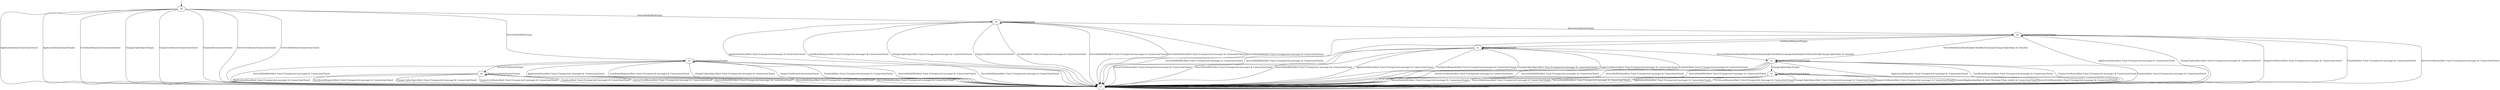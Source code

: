 digraph {
s8 [label="s8"]
s0 [label="s0"]
s1 [label="s1"]
s2 [label="s2"]
s3 [label="s3"]
s4 [label="s4"]
s5 [label="s5"]
s6 [label="s6"]
s7 [label="s7"]
s8 -> s7 [label="ApplicationData/ConnectionClosed"];
s8 -> s7 [label="ApplicationDataEmpty/Empty"];
s8 -> s7 [label="CertificateRequest/ConnectionClosed"];
s8 -> s7 [label="ChangeCipherSpec/Empty"];
s8 -> s7 [label="EmptyCertificate/ConnectionClosed"];
s8 -> s7 [label="Finished/ConnectionClosed"];
s8 -> s7 [label="ServerCertificate/ConnectionClosed"];
s8 -> s3 [label="ServerHelloDHE/Empty"];
s8 -> s7 [label="ServerHelloDone/ConnectionClosed"];
s8 -> s4 [label="ServerHelloRSA/Empty"];
s0 -> s7 [label="ApplicationData/Alert Fatal (Unexpected message) & ConnectionClosed"];
s0 -> s0 [label="ApplicationDataEmpty/Empty"];
s0 -> s7 [label="CertificateRequest/Alert Fatal (Unexpected message) & ConnectionClosed"];
s0 -> s7 [label="ChangeCipherSpec/Alert Fatal (Unexpected message) & ConnectionClosed"];
s0 -> s7 [label="EmptyCertificate/Alert Fatal (Unexpected message) & ConnectionClosed"];
s0 -> s7 [label="Finished/Alert Fatal (Unexpected message) & ConnectionClosed"];
s0 -> s7 [label="ServerCertificate/Alert Fatal (Unexpected message) & ConnectionClosed"];
s0 -> s7 [label="ServerHelloDHE/Alert Fatal (Unexpected message) & ConnectionClosed"];
s0 -> s7 [label="ServerHelloDone/Alert Fatal (Unexpected message) & ConnectionClosed"];
s0 -> s7 [label="ServerHelloRSA/Alert Fatal (Unexpected message) & ConnectionClosed"];
s1 -> s7 [label="ApplicationData/Alert Fatal (Unexpected message) & ConnectionClosed"];
s1 -> s1 [label="ApplicationDataEmpty/Empty"];
s1 -> s7 [label="CertificateRequest/Alert Fatal (Unexpected message) & ConnectionClosed"];
s1 -> s7 [label="ChangeCipherSpec/Alert Fatal (Unexpected message) & ConnectionClosed"];
s1 -> s7 [label="EmptyCertificate/Alert Fatal (Unexpected message) & ConnectionClosed"];
s1 -> s7 [label="Finished/Alert Fatal (Unexpected message) & ConnectionClosed"];
s1 -> s7 [label="ServerCertificate/Alert Fatal (Unexpected message) & ConnectionClosed"];
s1 -> s7 [label="ServerHelloDHE/Alert Fatal (Unexpected message) & ConnectionClosed"];
s1 -> s5 [label="ServerHelloDone/HandshakeCertificateHandshakeClientKeyExchangeHandshakeCertificateVerifyChangeCipherSpec & Finished"];
s1 -> s7 [label="ServerHelloRSA/Alert Fatal (Unexpected message) & ConnectionClosed"];
s2 -> s7 [label="ApplicationData/Alert Fatal (Unexpected message) & ConnectionClosed"];
s2 -> s2 [label="ApplicationDataEmpty/Empty"];
s2 -> s7 [label="CertificateRequest/Alert Fatal (Unexpected message) & ConnectionClosed"];
s2 -> s7 [label="ChangeCipherSpec/Alert Fatal (Unexpected message) & ConnectionClosed"];
s2 -> s7 [label="EmptyCertificate/Alert Fatal (Unexpected message) & ConnectionClosed"];
s2 -> s7 [label="Finished/ApplicationData & Alert Warning (Close notify) & ConnectionClosed"];
s2 -> s7 [label="ServerCertificate/Alert Fatal (Unexpected message) & ConnectionClosed"];
s2 -> s7 [label="ServerHelloDHE/Alert Fatal (Unexpected message) & ConnectionClosed"];
s2 -> s7 [label="ServerHelloDone/Alert Fatal (Unexpected message) & ConnectionClosed"];
s2 -> s7 [label="ServerHelloRSA/Alert Fatal (Unexpected message) & ConnectionClosed"];
s3 -> s7 [label="ApplicationData/Alert Fatal (Unexpected message) & ConnectionClosed"];
s3 -> s3 [label="ApplicationDataEmpty/Empty"];
s3 -> s7 [label="CertificateRequest/Alert Fatal (Unexpected message) & ConnectionClosed"];
s3 -> s7 [label="ChangeCipherSpec/Alert Fatal (Unexpected message) & ConnectionClosed"];
s3 -> s7 [label="EmptyCertificate/ConnectionClosed"];
s3 -> s7 [label="Finished/Alert Fatal (Unexpected message) & ConnectionClosed"];
s3 -> s0 [label="ServerCertificate/Empty"];
s3 -> s7 [label="ServerHelloDHE/Alert Fatal (Unexpected message) & ConnectionClosed"];
s3 -> s7 [label="ServerHelloDone/Alert Fatal (Unexpected message) & ConnectionClosed"];
s3 -> s7 [label="ServerHelloRSA/Alert Fatal (Unexpected message) & ConnectionClosed"];
s4 -> s7 [label="ApplicationData/Alert Fatal (Unexpected message) & ConnectionClosed"];
s4 -> s4 [label="ApplicationDataEmpty/Empty"];
s4 -> s7 [label="CertificateRequest/Alert Fatal (Unexpected message) & ConnectionClosed"];
s4 -> s7 [label="ChangeCipherSpec/Alert Fatal (Unexpected message) & ConnectionClosed"];
s4 -> s7 [label="EmptyCertificate/ConnectionClosed"];
s4 -> s7 [label="Finished/Alert Fatal (Unexpected message) & ConnectionClosed"];
s4 -> s6 [label="ServerCertificate/Empty"];
s4 -> s7 [label="ServerHelloDHE/Alert Fatal (Unexpected message) & ConnectionClosed"];
s4 -> s7 [label="ServerHelloDone/Alert Fatal (Unexpected message) & ConnectionClosed"];
s4 -> s7 [label="ServerHelloRSA/Alert Fatal (Unexpected message) & ConnectionClosed"];
s5 -> s7 [label="ApplicationData/Alert Fatal (Unexpected message) & ConnectionClosed"];
s5 -> s5 [label="ApplicationDataEmpty/Empty"];
s5 -> s7 [label="CertificateRequest/Alert Fatal (Unexpected message) & ConnectionClosed"];
s5 -> s2 [label="ChangeCipherSpec/Empty"];
s5 -> s7 [label="EmptyCertificate/Alert Fatal (Unexpected message) & ConnectionClosed"];
s5 -> s7 [label="Finished/Alert Fatal (Unexpected message) & ConnectionClosed"];
s5 -> s7 [label="ServerCertificate/Alert Fatal (Unexpected message) & ConnectionClosed"];
s5 -> s7 [label="ServerHelloDHE/Alert Fatal (Unexpected message) & ConnectionClosed"];
s5 -> s7 [label="ServerHelloDone/Alert Fatal (Unexpected message) & ConnectionClosed"];
s5 -> s7 [label="ServerHelloRSA/Alert Fatal (Unexpected message) & ConnectionClosed"];
s6 -> s7 [label="ApplicationData/Alert Fatal (Unexpected message) & ConnectionClosed"];
s6 -> s6 [label="ApplicationDataEmpty/Empty"];
s6 -> s1 [label="CertificateRequest/Empty"];
s6 -> s7 [label="ChangeCipherSpec/Alert Fatal (Unexpected message) & ConnectionClosed"];
s6 -> s7 [label="EmptyCertificate/Alert Fatal (Unexpected message) & ConnectionClosed"];
s6 -> s7 [label="Finished/Alert Fatal (Unexpected message) & ConnectionClosed"];
s6 -> s7 [label="ServerCertificate/Alert Fatal (Unexpected message) & ConnectionClosed"];
s6 -> s7 [label="ServerHelloDHE/Alert Fatal (Unexpected message) & ConnectionClosed"];
s6 -> s5 [label="ServerHelloDone/HandshakeClientKeyExchangeChangeCipherSpec & Finished"];
s6 -> s7 [label="ServerHelloRSA/Alert Fatal (Unexpected message) & ConnectionClosed"];
s7 -> s7 [label="ApplicationData/ConnectionClosed"];
s7 -> s7 [label="ApplicationDataEmpty/ConnectionClosed"];
s7 -> s7 [label="CertificateRequest/ConnectionClosed"];
s7 -> s7 [label="ChangeCipherSpec/ConnectionClosed"];
s7 -> s7 [label="EmptyCertificate/ConnectionClosed"];
s7 -> s7 [label="Finished/ConnectionClosed"];
s7 -> s7 [label="ServerCertificate/ConnectionClosed"];
s7 -> s7 [label="ServerHelloDHE/ConnectionClosed"];
s7 -> s7 [label="ServerHelloDone/ConnectionClosed"];
s7 -> s7 [label="ServerHelloRSA/ConnectionClosed"];

__start0 [label="" shape="none" width="0" height="0"];
__start0 -> s8;
}
